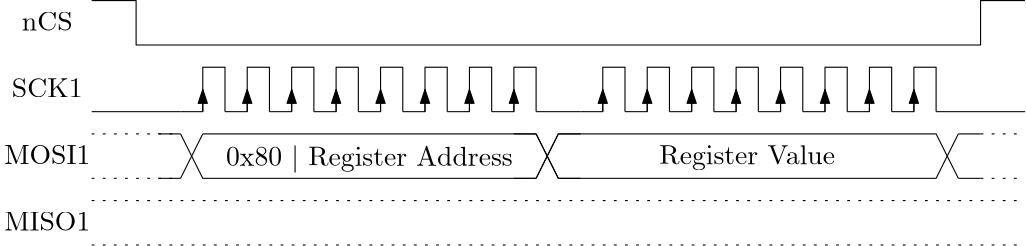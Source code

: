 <?xml version="1.0"?>
<!DOCTYPE ipe SYSTEM "ipe.dtd">
<ipe version="70206" creator="Ipe 7.2.7">
<info created="D:20200224133247" modified="D:20200224135037"/>
<ipestyle name="basic">
<symbol name="arrow/arc(spx)">
<path stroke="sym-stroke" fill="sym-stroke" pen="sym-pen">
0 0 m
-1 0.333 l
-1 -0.333 l
h
</path>
</symbol>
<symbol name="arrow/farc(spx)">
<path stroke="sym-stroke" fill="white" pen="sym-pen">
0 0 m
-1 0.333 l
-1 -0.333 l
h
</path>
</symbol>
<symbol name="arrow/ptarc(spx)">
<path stroke="sym-stroke" fill="sym-stroke" pen="sym-pen">
0 0 m
-1 0.333 l
-0.8 0 l
-1 -0.333 l
h
</path>
</symbol>
<symbol name="arrow/fptarc(spx)">
<path stroke="sym-stroke" fill="white" pen="sym-pen">
0 0 m
-1 0.333 l
-0.8 0 l
-1 -0.333 l
h
</path>
</symbol>
<symbol name="mark/circle(sx)" transformations="translations">
<path fill="sym-stroke">
0.6 0 0 0.6 0 0 e
0.4 0 0 0.4 0 0 e
</path>
</symbol>
<symbol name="mark/disk(sx)" transformations="translations">
<path fill="sym-stroke">
0.6 0 0 0.6 0 0 e
</path>
</symbol>
<symbol name="mark/fdisk(sfx)" transformations="translations">
<group>
<path fill="sym-fill">
0.5 0 0 0.5 0 0 e
</path>
<path fill="sym-stroke" fillrule="eofill">
0.6 0 0 0.6 0 0 e
0.4 0 0 0.4 0 0 e
</path>
</group>
</symbol>
<symbol name="mark/box(sx)" transformations="translations">
<path fill="sym-stroke" fillrule="eofill">
-0.6 -0.6 m
0.6 -0.6 l
0.6 0.6 l
-0.6 0.6 l
h
-0.4 -0.4 m
0.4 -0.4 l
0.4 0.4 l
-0.4 0.4 l
h
</path>
</symbol>
<symbol name="mark/square(sx)" transformations="translations">
<path fill="sym-stroke">
-0.6 -0.6 m
0.6 -0.6 l
0.6 0.6 l
-0.6 0.6 l
h
</path>
</symbol>
<symbol name="mark/fsquare(sfx)" transformations="translations">
<group>
<path fill="sym-fill">
-0.5 -0.5 m
0.5 -0.5 l
0.5 0.5 l
-0.5 0.5 l
h
</path>
<path fill="sym-stroke" fillrule="eofill">
-0.6 -0.6 m
0.6 -0.6 l
0.6 0.6 l
-0.6 0.6 l
h
-0.4 -0.4 m
0.4 -0.4 l
0.4 0.4 l
-0.4 0.4 l
h
</path>
</group>
</symbol>
<symbol name="mark/cross(sx)" transformations="translations">
<group>
<path fill="sym-stroke">
-0.43 -0.57 m
0.57 0.43 l
0.43 0.57 l
-0.57 -0.43 l
h
</path>
<path fill="sym-stroke">
-0.43 0.57 m
0.57 -0.43 l
0.43 -0.57 l
-0.57 0.43 l
h
</path>
</group>
</symbol>
<symbol name="arrow/fnormal(spx)">
<path stroke="sym-stroke" fill="white" pen="sym-pen">
0 0 m
-1 0.333 l
-1 -0.333 l
h
</path>
</symbol>
<symbol name="arrow/pointed(spx)">
<path stroke="sym-stroke" fill="sym-stroke" pen="sym-pen">
0 0 m
-1 0.333 l
-0.8 0 l
-1 -0.333 l
h
</path>
</symbol>
<symbol name="arrow/fpointed(spx)">
<path stroke="sym-stroke" fill="white" pen="sym-pen">
0 0 m
-1 0.333 l
-0.8 0 l
-1 -0.333 l
h
</path>
</symbol>
<symbol name="arrow/linear(spx)">
<path stroke="sym-stroke" pen="sym-pen">
-1 0.333 m
0 0 l
-1 -0.333 l
</path>
</symbol>
<symbol name="arrow/fdouble(spx)">
<path stroke="sym-stroke" fill="white" pen="sym-pen">
0 0 m
-1 0.333 l
-1 -0.333 l
h
-1 0 m
-2 0.333 l
-2 -0.333 l
h
</path>
</symbol>
<symbol name="arrow/double(spx)">
<path stroke="sym-stroke" fill="sym-stroke" pen="sym-pen">
0 0 m
-1 0.333 l
-1 -0.333 l
h
-1 0 m
-2 0.333 l
-2 -0.333 l
h
</path>
</symbol>
<pen name="heavier" value="0.8"/>
<pen name="fat" value="1.2"/>
<pen name="ultrafat" value="2"/>
<symbolsize name="large" value="5"/>
<symbolsize name="small" value="2"/>
<symbolsize name="tiny" value="1.1"/>
<arrowsize name="large" value="10"/>
<arrowsize name="small" value="5"/>
<arrowsize name="tiny" value="3"/>
<color name="red" value="1 0 0"/>
<color name="green" value="0 1 0"/>
<color name="blue" value="0 0 1"/>
<color name="yellow" value="1 1 0"/>
<color name="orange" value="1 0.647 0"/>
<color name="gold" value="1 0.843 0"/>
<color name="purple" value="0.627 0.125 0.941"/>
<color name="gray" value="0.745"/>
<color name="brown" value="0.647 0.165 0.165"/>
<color name="navy" value="0 0 0.502"/>
<color name="pink" value="1 0.753 0.796"/>
<color name="seagreen" value="0.18 0.545 0.341"/>
<color name="turquoise" value="0.251 0.878 0.816"/>
<color name="violet" value="0.933 0.51 0.933"/>
<color name="darkblue" value="0 0 0.545"/>
<color name="darkcyan" value="0 0.545 0.545"/>
<color name="darkgray" value="0.663"/>
<color name="darkgreen" value="0 0.392 0"/>
<color name="darkmagenta" value="0.545 0 0.545"/>
<color name="darkorange" value="1 0.549 0"/>
<color name="darkred" value="0.545 0 0"/>
<color name="lightblue" value="0.678 0.847 0.902"/>
<color name="lightcyan" value="0.878 1 1"/>
<color name="lightgray" value="0.827"/>
<color name="lightgreen" value="0.565 0.933 0.565"/>
<color name="lightyellow" value="1 1 0.878"/>
<dashstyle name="dashed" value="[4] 0"/>
<dashstyle name="dotted" value="[1 3] 0"/>
<dashstyle name="dash dotted" value="[4 2 1 2] 0"/>
<dashstyle name="dash dot dotted" value="[4 2 1 2 1 2] 0"/>
<textsize name="large" value="\large"/>
<textsize name="small" value="\small"/>
<textsize name="tiny" value="\tiny"/>
<textsize name="Large" value="\Large"/>
<textsize name="LARGE" value="\LARGE"/>
<textsize name="huge" value="\huge"/>
<textsize name="Huge" value="\Huge"/>
<textsize name="footnote" value="\footnotesize"/>
<textstyle name="center" begin="\begin{center}" end="\end{center}"/>
<textstyle name="itemize" begin="\begin{itemize}" end="\end{itemize}"/>
<textstyle name="item" begin="\begin{itemize}\item{}" end="\end{itemize}"/>
<gridsize name="4 pts" value="4"/>
<gridsize name="8 pts (~3 mm)" value="8"/>
<gridsize name="16 pts (~6 mm)" value="16"/>
<gridsize name="32 pts (~12 mm)" value="32"/>
<gridsize name="10 pts (~3.5 mm)" value="10"/>
<gridsize name="20 pts (~7 mm)" value="20"/>
<gridsize name="14 pts (~5 mm)" value="14"/>
<gridsize name="28 pts (~10 mm)" value="28"/>
<gridsize name="56 pts (~20 mm)" value="56"/>
<anglesize name="90 deg" value="90"/>
<anglesize name="60 deg" value="60"/>
<anglesize name="45 deg" value="45"/>
<anglesize name="30 deg" value="30"/>
<anglesize name="22.5 deg" value="22.5"/>
<opacity name="10%" value="0.1"/>
<opacity name="30%" value="0.3"/>
<opacity name="50%" value="0.5"/>
<opacity name="75%" value="0.75"/>
<tiling name="falling" angle="-60" step="4" width="1"/>
<tiling name="rising" angle="30" step="4" width="1"/>
</ipestyle>
<page>
<layer name="alpha"/>
<view layers="alpha" active="alpha"/>
<text layer="alpha" matrix="1 0 0 1 0 12" transformations="translations" pos="96 792" stroke="black" type="minipage" width="32" height="5.898" depth="0.91" valign="top" style="center">nCS</text>
<text matrix="1 0 0 1 0 -36" transformations="translations" pos="96 792" stroke="black" type="minipage" width="32" height="5.898" depth="0.91" valign="top" style="center">MOSI1</text>
<text matrix="1 0 0 1 0 -12" transformations="translations" pos="96 792" stroke="black" type="minipage" width="32" height="5.898" depth="0.91" valign="top" style="center">SCK1</text>
<text matrix="1 0 0 1 0 -60" transformations="translations" pos="96 792" stroke="black" type="minipage" width="32" height="5.898" depth="0.91" valign="top" style="center">MISO1</text>
<path matrix="1 0 0 1 16 0" stroke="black" arrow="normal/small">
152 768 m
152 776 l
</path>
<path matrix="1 0 0 1 8 0" stroke="black">
152 768 m
160 768 l
160 784 l
168 784 l
168 768 l
168 768 l
</path>
<path matrix="1 0 0 1 32 0" stroke="black" arrow="normal/small">
152 768 m
152 776 l
</path>
<path matrix="1 0 0 1 24 0" stroke="black">
152 768 m
160 768 l
160 784 l
168 784 l
168 768 l
168 768 l
</path>
<path matrix="1 0 0 1 48 0" stroke="black" arrow="normal/small">
152 768 m
152 776 l
</path>
<path matrix="1 0 0 1 40 0" stroke="black">
152 768 m
160 768 l
160 784 l
168 784 l
168 768 l
168 768 l
</path>
<path matrix="1 0 0 1 64 0" stroke="black" arrow="normal/small">
152 768 m
152 776 l
</path>
<path matrix="1 0 0 1 56 0" stroke="black">
152 768 m
160 768 l
160 784 l
168 784 l
168 768 l
168 768 l
</path>
<path matrix="1 0 0 1 80 0" stroke="black" arrow="normal/small">
152 768 m
152 776 l
</path>
<path matrix="1 0 0 1 72 0" stroke="black">
152 768 m
160 768 l
160 784 l
168 784 l
168 768 l
168 768 l
</path>
<path matrix="1 0 0 1 96 0" stroke="black" arrow="normal/small">
152 768 m
152 776 l
</path>
<path matrix="1 0 0 1 88 0" stroke="black">
152 768 m
160 768 l
160 784 l
168 784 l
168 768 l
168 768 l
</path>
<path matrix="1 0 0 1 112 0" stroke="black" arrow="normal/small">
152 768 m
152 776 l
</path>
<path matrix="1 0 0 1 104 0" stroke="black">
152 768 m
160 768 l
160 784 l
168 784 l
168 768 l
168 768 l
</path>
<path matrix="1 0 0 1 128 0" stroke="black" arrow="normal/small">
152 768 m
152 776 l
</path>
<path matrix="1 0 0 1 120 0" stroke="black">
152 768 m
160 768 l
160 784 l
168 784 l
168 768 l
168 768 l
</path>
<path matrix="1 0 0 1 160 0" stroke="black" arrow="normal/small">
152 768 m
152 776 l
</path>
<path matrix="1 0 0 1 152 0" stroke="black">
152 768 m
160 768 l
160 784 l
168 784 l
168 768 l
168 768 l
</path>
<path matrix="1 0 0 1 176 0" stroke="black" arrow="normal/small">
152 768 m
152 776 l
</path>
<path matrix="1 0 0 1 168 0" stroke="black">
152 768 m
160 768 l
160 784 l
168 784 l
168 768 l
168 768 l
</path>
<path matrix="1 0 0 1 192 0" stroke="black" arrow="normal/small">
152 768 m
152 776 l
</path>
<path matrix="1 0 0 1 184 0" stroke="black">
152 768 m
160 768 l
160 784 l
168 784 l
168 768 l
168 768 l
</path>
<path matrix="1 0 0 1 208 0" stroke="black" arrow="normal/small">
152 768 m
152 776 l
</path>
<path matrix="1 0 0 1 200 0" stroke="black">
152 768 m
160 768 l
160 784 l
168 784 l
168 768 l
168 768 l
</path>
<path matrix="1 0 0 1 224 0" stroke="black" arrow="normal/small">
152 768 m
152 776 l
</path>
<path matrix="1 0 0 1 216 0" stroke="black">
152 768 m
160 768 l
160 784 l
168 784 l
168 768 l
168 768 l
</path>
<path matrix="1 0 0 1 240 0" stroke="black" arrow="normal/small">
152 768 m
152 776 l
</path>
<path matrix="1 0 0 1 232 0" stroke="black">
152 768 m
160 768 l
160 784 l
168 784 l
168 768 l
168 768 l
</path>
<path matrix="1 0 0 1 256 0" stroke="black" arrow="normal/small">
152 768 m
152 776 l
</path>
<path matrix="1 0 0 1 248 0" stroke="black">
152 768 m
160 768 l
160 784 l
168 784 l
168 768 l
168 768 l
</path>
<path matrix="1 0 0 1 272 0" stroke="black" arrow="normal/small">
152 768 m
152 776 l
</path>
<path matrix="1 0 0 1 264 0" stroke="black">
152 768 m
160 768 l
160 784 l
168 784 l
168 768 l
168 768 l
</path>
<path stroke="black">
128 768 m
160 768 l
</path>
<path matrix="1 0 0 1 16 0" stroke="black">
416 768 m
448 768 l
</path>
<path stroke="black">
288 768 m
304 768 l
</path>
<path stroke="black">
128 808 m
144 808 l
144 792 l
448 792 l
448 808 l
464 808 l
</path>
<path matrix="1 0 0 1 0 24" stroke="black">
440 736 m
448 736 l
</path>
<path matrix="1 0 0 1 0 24" stroke="black">
440 720 m
448 720 l
</path>
<path stroke="black" dash="dotted">
128 760 m
160 760 l
</path>
<path stroke="black" dash="dotted">
128 744 m
160 744 l
</path>
<path stroke="black">
160 760 m
152 760 l
</path>
<path stroke="black">
160 744 m
152 744 l
</path>
<path stroke="black">
160 744 m
168 760 l
</path>
<path stroke="black">
168 760 m
288 760 l
296 744 l
</path>
<path stroke="black">
160 760 m
168 744 l
288 744 l
296 760 l
</path>
<path stroke="black">
296 760 m
304 760 l
</path>
<path stroke="black">
296 744 m
304 744 l
</path>
<path matrix="1 0 0 1 0 24" stroke="black">
280 736 m
288 736 l
288 736 l
</path>
<path matrix="1 0 0 1 0 24" stroke="black">
288 736 m
296 720 l
432 720 l
440 736 l
</path>
<path matrix="1 0 0 1 0 24" stroke="black">
280 720 m
288 720 l
296 736 l
432 736 l
440 720 l
440 720 l
</path>
<text transformations="translations" pos="168 756" stroke="black" type="minipage" width="120" height="7.473" depth="2.49" valign="top" style="center">0x80 $\vert$ Register Address</text>
<text matrix="1 0 0 1 0 24" transformations="translations" pos="296 732" stroke="black" type="minipage" width="136" height="6.926" depth="1.93" valign="top" style="center">Register Value</text>
<path stroke="black" dash="dotted">
448 760 m
464 760 l
</path>
<path matrix="1 0 0 1 0 -16" stroke="black" dash="dotted">
448 760 m
464 760 l
</path>
<path stroke="black" dash="dotted">
128 736 m
464 736 l
</path>
<path matrix="1 0 0 1 0 -16" stroke="black" dash="dotted">
128 736 m
464 736 l
</path>
</page>
</ipe>
